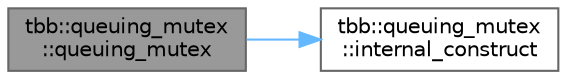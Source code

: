 digraph "tbb::queuing_mutex::queuing_mutex"
{
 // LATEX_PDF_SIZE
  bgcolor="transparent";
  edge [fontname=Helvetica,fontsize=10,labelfontname=Helvetica,labelfontsize=10];
  node [fontname=Helvetica,fontsize=10,shape=box,height=0.2,width=0.4];
  rankdir="LR";
  Node1 [id="Node000001",label="tbb::queuing_mutex\l::queuing_mutex",height=0.2,width=0.4,color="gray40", fillcolor="grey60", style="filled", fontcolor="black",tooltip="Construct unacquired mutex."];
  Node1 -> Node2 [id="edge2_Node000001_Node000002",color="steelblue1",style="solid",tooltip=" "];
  Node2 [id="Node000002",label="tbb::queuing_mutex\l::internal_construct",height=0.2,width=0.4,color="grey40", fillcolor="white", style="filled",URL="$classtbb_1_1queuing__mutex.html#aa017ec6c2bade06da0e9f57d2def25d7",tooltip=" "];
}
